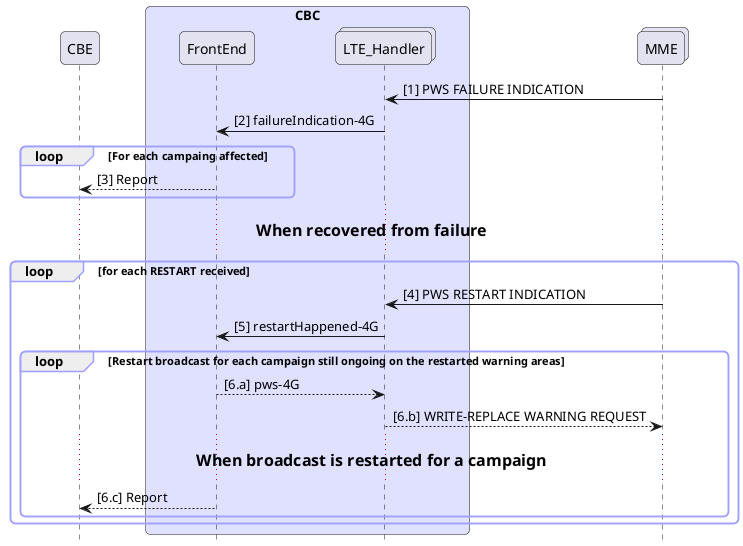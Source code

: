 @startuml
hide footbox
skinparam Shadowing false
skinparam BackgroundColor transparent
skinparam SequenceGroupBodyBackgroundColor transparent
skinparam roundcorner 10
skinparam ParticipantPadding 30
skinparam BoxPadding 10
skinparam SequenceGroupBorderColor #a0a0ff

participant CBE as cbe
box "CBC" #e0e0ff
participant FrontEnd as fe
collections LTE_Handler as handlers
end box
collections MME as mme

mme -> handlers: [1] PWS FAILURE INDICATION
handlers -> fe: [2] failureIndication-4G
loop For each campaing affected
    fe --> cbe: [3] Report
end
...<size:16><b>When recovered from failure</b></size>...
loop for each RESTART received
    mme -> handlers: [4] PWS RESTART INDICATION
    handlers -> fe: [5] restartHappened-4G
    loop Restart broadcast for each campaign still ongoing on the restarted warning areas
        fe --> handlers: [6.a] pws-4G
        handlers --> mme: [6.b] WRITE-REPLACE WARNING REQUEST
        ...<size:16><b>When broadcast is restarted for a campaign</b></size>...
        fe --> cbe: [6.c] Report
    end
end
@enduml